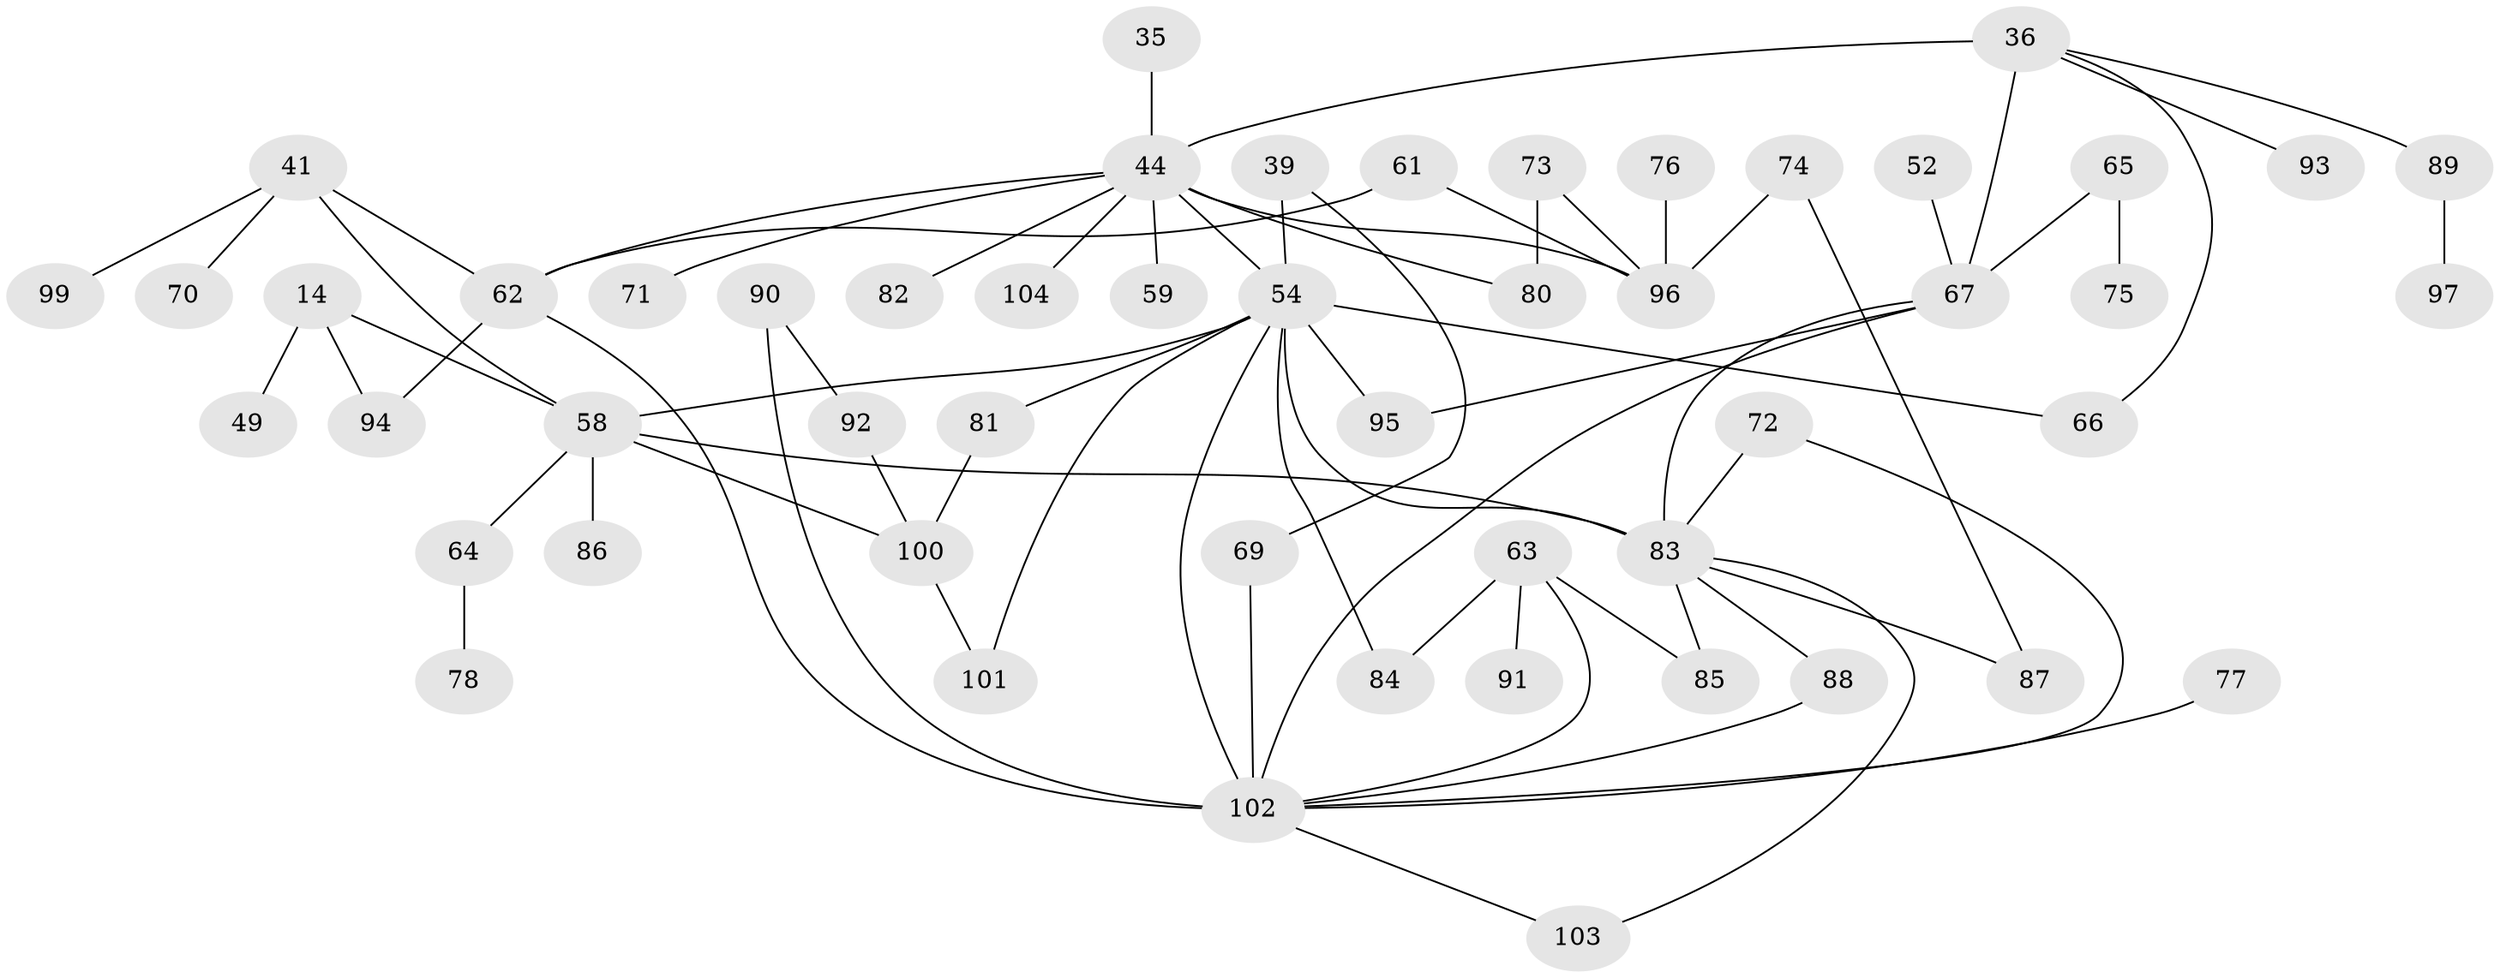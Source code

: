 // original degree distribution, {3: 0.18269230769230768, 10: 0.009615384615384616, 5: 0.0673076923076923, 6: 0.009615384615384616, 4: 0.15384615384615385, 7: 0.009615384615384616, 2: 0.3269230769230769, 1: 0.2403846153846154}
// Generated by graph-tools (version 1.1) at 2025/41/03/09/25 04:41:00]
// undirected, 52 vertices, 71 edges
graph export_dot {
graph [start="1"]
  node [color=gray90,style=filled];
  14;
  35;
  36 [super="+3"];
  39;
  41 [super="+37"];
  44 [super="+43"];
  49;
  52;
  54 [super="+50+2"];
  58 [super="+22+20+38+53"];
  59;
  61;
  62 [super="+48"];
  63;
  64 [super="+40"];
  65 [super="+56"];
  66 [super="+17"];
  67 [super="+32+51"];
  69 [super="+31"];
  70;
  71;
  72;
  73;
  74;
  75;
  76;
  77;
  78;
  80;
  81 [super="+68"];
  82;
  83 [super="+57+16"];
  84;
  85;
  86;
  87;
  88;
  89;
  90;
  91;
  92;
  93;
  94 [super="+23"];
  95;
  96 [super="+28"];
  97;
  99;
  100;
  101 [super="+33"];
  102 [super="+34+27+21+30+29+79"];
  103 [super="+98"];
  104;
  14 -- 49;
  14 -- 94 [weight=2];
  14 -- 58;
  35 -- 44;
  36 -- 44 [weight=2];
  36 -- 89;
  36 -- 93;
  36 -- 66;
  36 -- 67 [weight=3];
  39 -- 69;
  39 -- 54;
  41 -- 62;
  41 -- 58;
  41 -- 99;
  41 -- 70;
  44 -- 82;
  44 -- 71;
  44 -- 104;
  44 -- 80;
  44 -- 59;
  44 -- 62;
  44 -- 96;
  44 -- 54 [weight=2];
  52 -- 67;
  54 -- 95;
  54 -- 66;
  54 -- 102 [weight=3];
  54 -- 84;
  54 -- 81;
  54 -- 83 [weight=3];
  54 -- 58;
  54 -- 101;
  58 -- 86;
  58 -- 100;
  58 -- 83 [weight=2];
  58 -- 64;
  61 -- 96;
  61 -- 62;
  62 -- 102 [weight=2];
  62 -- 94;
  63 -- 85;
  63 -- 91;
  63 -- 84;
  63 -- 102;
  64 -- 78;
  65 -- 67;
  65 -- 75;
  67 -- 102 [weight=2];
  67 -- 95;
  67 -- 83 [weight=2];
  69 -- 102;
  72 -- 102;
  72 -- 83;
  73 -- 80;
  73 -- 96;
  74 -- 87;
  74 -- 96;
  76 -- 96;
  77 -- 102;
  81 -- 100;
  83 -- 88;
  83 -- 85;
  83 -- 87;
  83 -- 103;
  88 -- 102;
  89 -- 97;
  90 -- 92;
  90 -- 102;
  92 -- 100;
  100 -- 101;
  102 -- 103;
}
